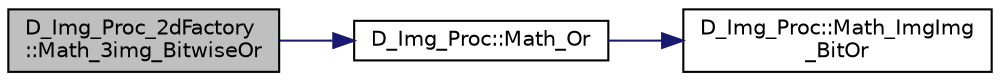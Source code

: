 digraph "D_Img_Proc_2dFactory::Math_3img_BitwiseOr"
{
 // LATEX_PDF_SIZE
  edge [fontname="Helvetica",fontsize="10",labelfontname="Helvetica",labelfontsize="10"];
  node [fontname="Helvetica",fontsize="10",shape=record];
  rankdir="LR";
  Node1 [label="D_Img_Proc_2dFactory\l::Math_3img_BitwiseOr",height=0.2,width=0.4,color="black", fillcolor="grey75", style="filled", fontcolor="black",tooltip=" "];
  Node1 -> Node2 [color="midnightblue",fontsize="10",style="solid"];
  Node2 [label="D_Img_Proc::Math_Or",height=0.2,width=0.4,color="black", fillcolor="white", style="filled",URL="$class_d___img___proc.html#a7b92c8c2c6f72be1fc87d22a461fa54b",tooltip=" "];
  Node2 -> Node3 [color="midnightblue",fontsize="10",style="solid"];
  Node3 [label="D_Img_Proc::Math_ImgImg\l_BitOr",height=0.2,width=0.4,color="black", fillcolor="white", style="filled",URL="$class_d___img___proc.html#a0cab11d546ef9a33b6925ce94a9e7959",tooltip=" "];
}
